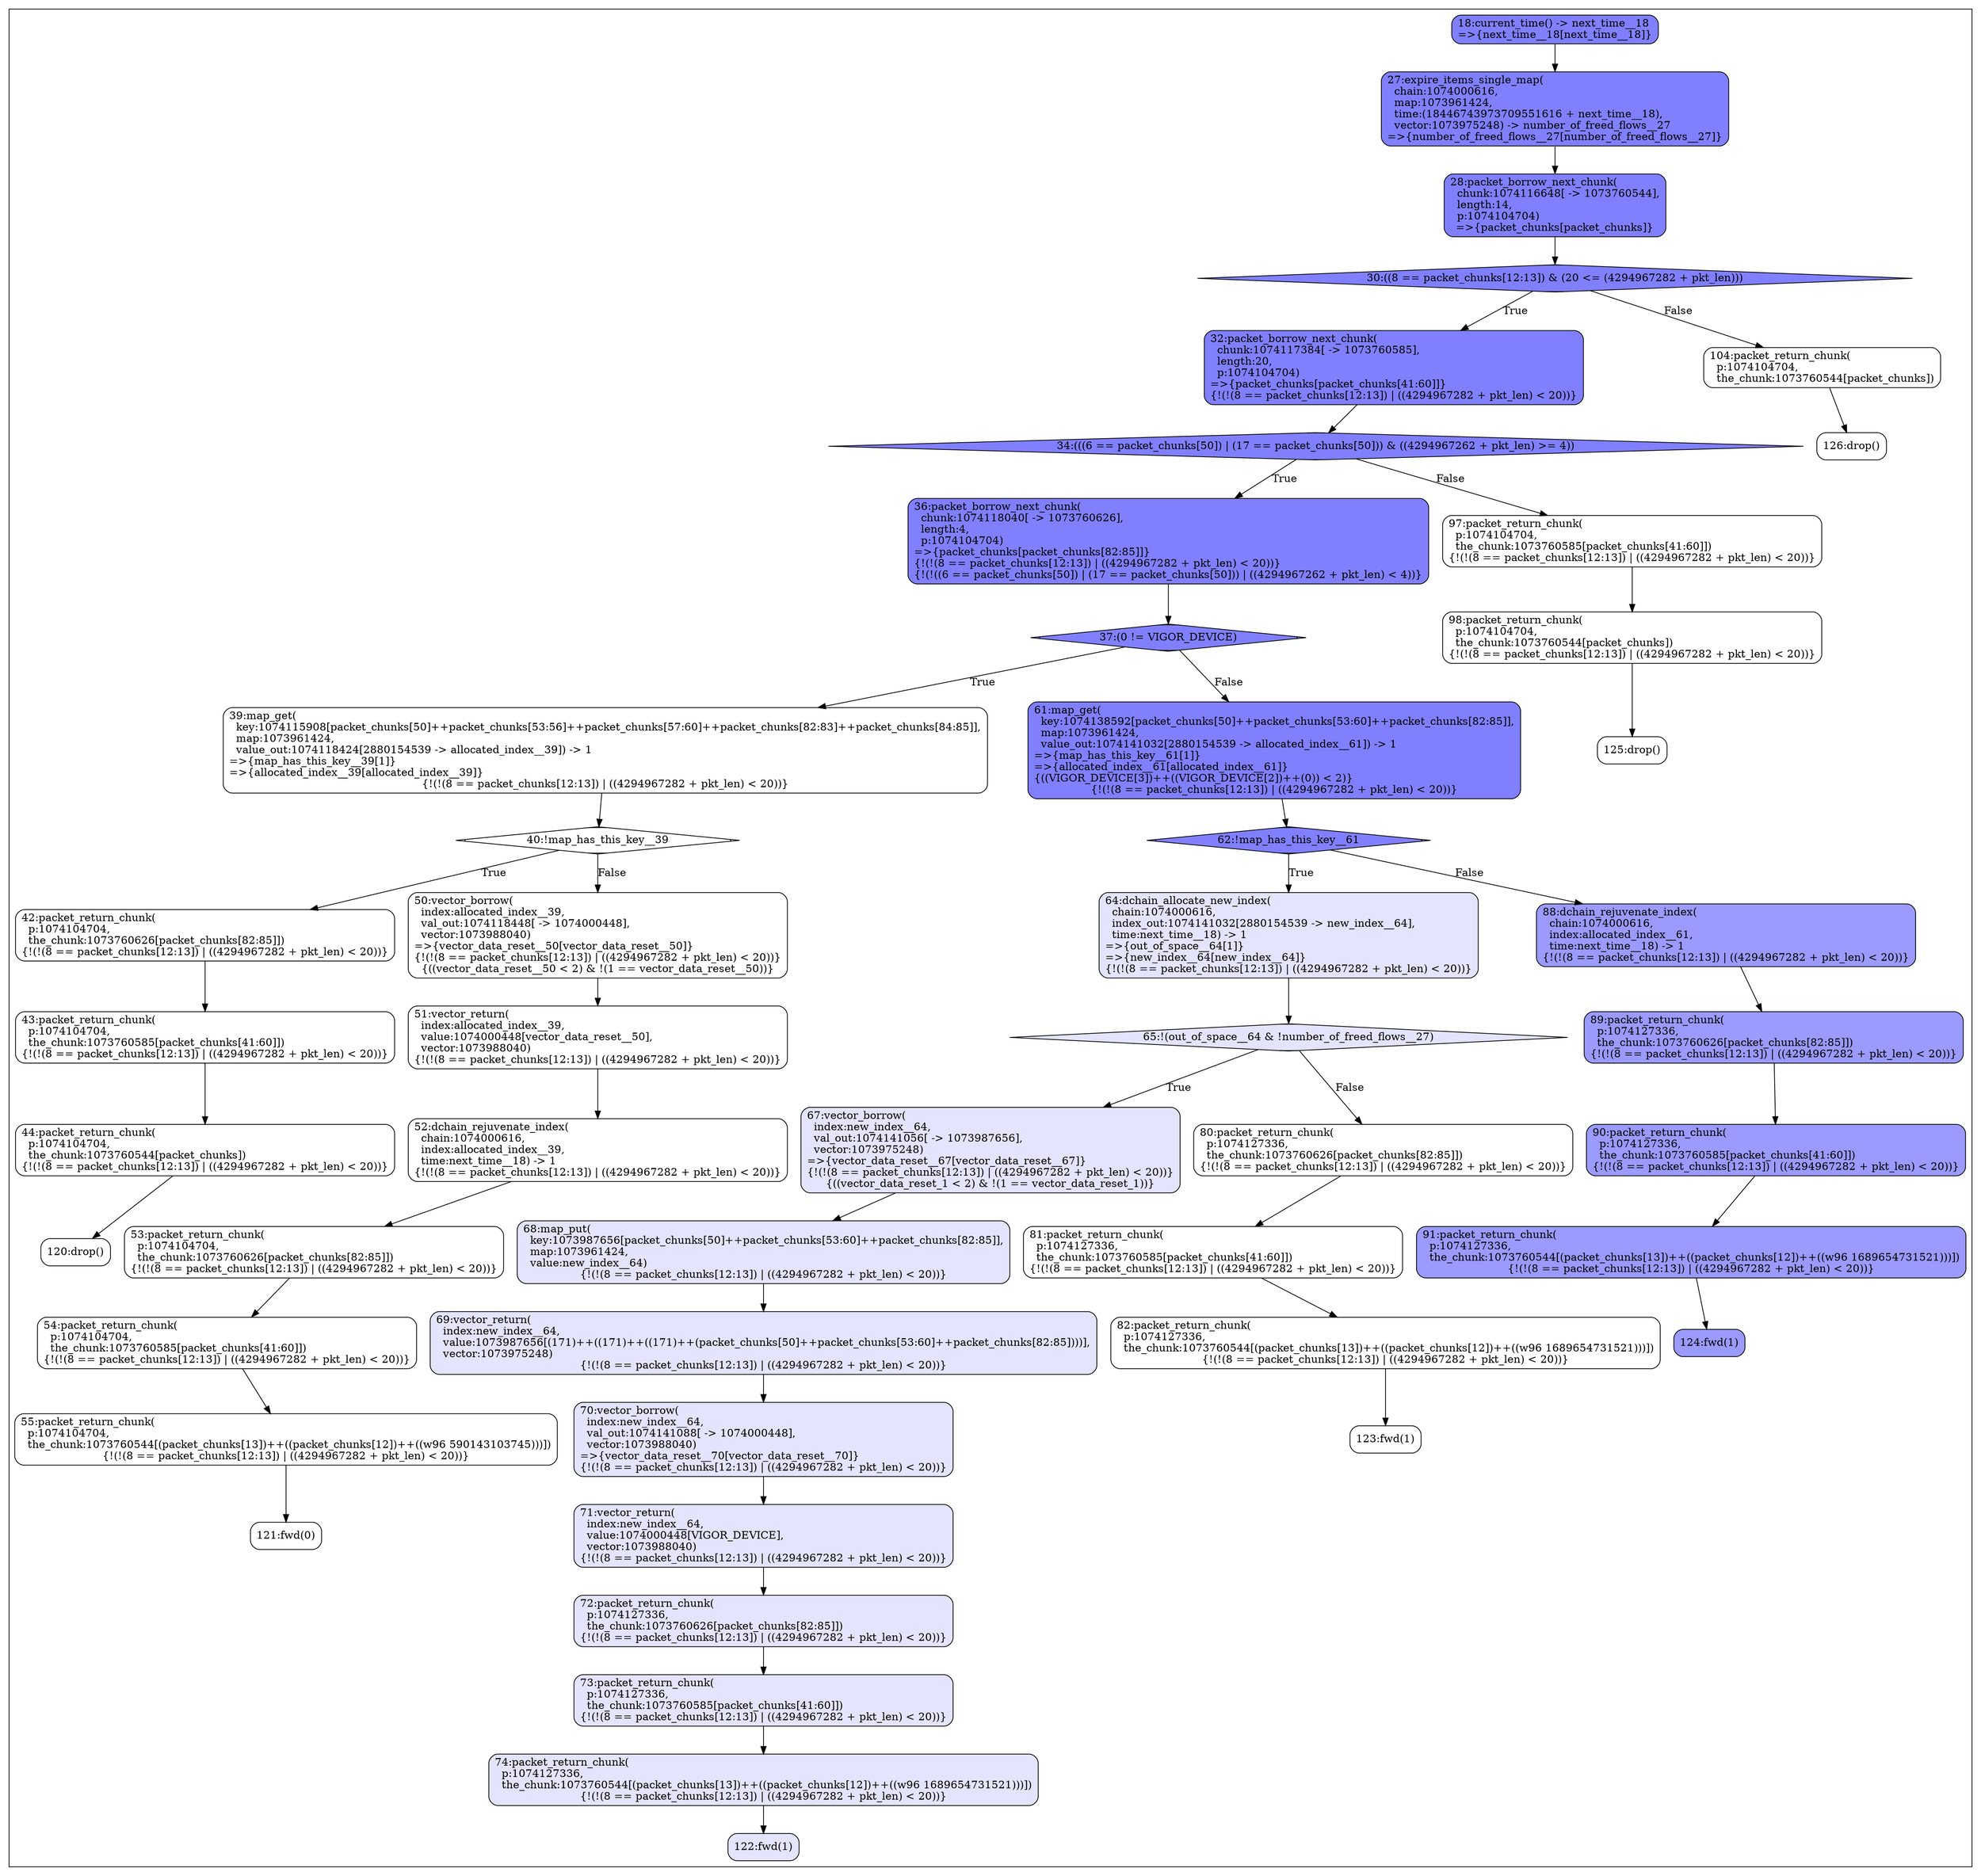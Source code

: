 digraph mygraph {
	node [shape=box style=rounded border=0];
	subgraph clusterprocess {
		node [style="rounded,filled",color=black];
		120 [label="120:drop()", fillcolor="#ffffff7f"];
		44 [label="44:packet_return_chunk(\l  p:1074104704,\l  the_chunk:1073760544[packet_chunks])\l{!(!(8 == packet_chunks[12:13]) | ((4294967282 + pkt_len) < 20))}", fillcolor="#ffffff7f"];
		44 -> 120;
		43 [label="43:packet_return_chunk(\l  p:1074104704,\l  the_chunk:1073760585[packet_chunks[41:60]])\l{!(!(8 == packet_chunks[12:13]) | ((4294967282 + pkt_len) < 20))}", fillcolor="#ffffff7f"];
		43 -> 44;
		42 [label="42:packet_return_chunk(\l  p:1074104704,\l  the_chunk:1073760626[packet_chunks[82:85]])\l{!(!(8 == packet_chunks[12:13]) | ((4294967282 + pkt_len) < 20))}", fillcolor="#ffffff7f"];
		42 -> 43;
		121 [label="121:fwd(0)", fillcolor="#ffffff7f"];
		55 [label="55:packet_return_chunk(\l  p:1074104704,\l  the_chunk:1073760544[(packet_chunks[13])++((packet_chunks[12])++((w96 590143103745)))])\l{!(!(8 == packet_chunks[12:13]) | ((4294967282 + pkt_len) < 20))}", fillcolor="#ffffff7f"];
		55 -> 121;
		54 [label="54:packet_return_chunk(\l  p:1074104704,\l  the_chunk:1073760585[packet_chunks[41:60]])\l{!(!(8 == packet_chunks[12:13]) | ((4294967282 + pkt_len) < 20))}", fillcolor="#ffffff7f"];
		54 -> 55;
		53 [label="53:packet_return_chunk(\l  p:1074104704,\l  the_chunk:1073760626[packet_chunks[82:85]])\l{!(!(8 == packet_chunks[12:13]) | ((4294967282 + pkt_len) < 20))}", fillcolor="#ffffff7f"];
		53 -> 54;
		52 [label="52:dchain_rejuvenate_index(\l  chain:1074000616,\l  index:allocated_index__39,\l  time:next_time__18) -> 1\l{!(!(8 == packet_chunks[12:13]) | ((4294967282 + pkt_len) < 20))}", fillcolor="#ffffff7f"];
		52 -> 53;
		51 [label="51:vector_return(\l  index:allocated_index__39,\l  value:1074000448[vector_data_reset__50],\l  vector:1073988040)\l{!(!(8 == packet_chunks[12:13]) | ((4294967282 + pkt_len) < 20))}", fillcolor="#ffffff7f"];
		51 -> 52;
		50 [label="50:vector_borrow(\l  index:allocated_index__39,\l  val_out:1074118448[ -> 1074000448],\l  vector:1073988040)\l=>{vector_data_reset__50[vector_data_reset__50]}\l{!(!(8 == packet_chunks[12:13]) | ((4294967282 + pkt_len) < 20))}\l{((vector_data_reset__50 < 2) & !(1 == vector_data_reset__50))}", fillcolor="#ffffff7f"];
		50 -> 51;
		40 [shape=Mdiamond, label="40:!map_has_this_key__39", fillcolor="#ffffff7f"];
		40 -> 42 [label="True"];
		40 -> 50 [label="False"];
		39 [label="39:map_get(\l  key:1074115908[packet_chunks[50]++packet_chunks[53:56]++packet_chunks[57:60]++packet_chunks[82:83]++packet_chunks[84:85]],\l  map:1073961424,\l  value_out:1074118424[2880154539 -> allocated_index__39]) -> 1\l=>{map_has_this_key__39[1]}\l=>{allocated_index__39[allocated_index__39]}\l{!(!(8 == packet_chunks[12:13]) | ((4294967282 + pkt_len) < 20))}", fillcolor="#ffffff7f"];
		39 -> 40;
		122 [label="122:fwd(1)", fillcolor="#cacaff7f"];
		74 [label="74:packet_return_chunk(\l  p:1074127336,\l  the_chunk:1073760544[(packet_chunks[13])++((packet_chunks[12])++((w96 1689654731521)))])\l{!(!(8 == packet_chunks[12:13]) | ((4294967282 + pkt_len) < 20))}", fillcolor="#cacaff7f"];
		74 -> 122;
		73 [label="73:packet_return_chunk(\l  p:1074127336,\l  the_chunk:1073760585[packet_chunks[41:60]])\l{!(!(8 == packet_chunks[12:13]) | ((4294967282 + pkt_len) < 20))}", fillcolor="#cacaff7f"];
		73 -> 74;
		72 [label="72:packet_return_chunk(\l  p:1074127336,\l  the_chunk:1073760626[packet_chunks[82:85]])\l{!(!(8 == packet_chunks[12:13]) | ((4294967282 + pkt_len) < 20))}", fillcolor="#cacaff7f"];
		72 -> 73;
		71 [label="71:vector_return(\l  index:new_index__64,\l  value:1074000448[VIGOR_DEVICE],\l  vector:1073988040)\l{!(!(8 == packet_chunks[12:13]) | ((4294967282 + pkt_len) < 20))}", fillcolor="#cacaff7f"];
		71 -> 72;
		70 [label="70:vector_borrow(\l  index:new_index__64,\l  val_out:1074141088[ -> 1074000448],\l  vector:1073988040)\l=>{vector_data_reset__70[vector_data_reset__70]}\l{!(!(8 == packet_chunks[12:13]) | ((4294967282 + pkt_len) < 20))}", fillcolor="#cacaff7f"];
		70 -> 71;
		69 [label="69:vector_return(\l  index:new_index__64,\l  value:1073987656[(171)++((171)++((171)++(packet_chunks[50]++packet_chunks[53:60]++packet_chunks[82:85])))],\l  vector:1073975248)\l{!(!(8 == packet_chunks[12:13]) | ((4294967282 + pkt_len) < 20))}", fillcolor="#cacaff7f"];
		69 -> 70;
		68 [label="68:map_put(\l  key:1073987656[packet_chunks[50]++packet_chunks[53:60]++packet_chunks[82:85]],\l  map:1073961424,\l  value:new_index__64)\l{!(!(8 == packet_chunks[12:13]) | ((4294967282 + pkt_len) < 20))}", fillcolor="#cacaff7f"];
		68 -> 69;
		67 [label="67:vector_borrow(\l  index:new_index__64,\l  val_out:1074141056[ -> 1073987656],\l  vector:1073975248)\l=>{vector_data_reset__67[vector_data_reset__67]}\l{!(!(8 == packet_chunks[12:13]) | ((4294967282 + pkt_len) < 20))}\l{((vector_data_reset_1 < 2) & !(1 == vector_data_reset_1))}", fillcolor="#cacaff7f"];
		67 -> 68;
		123 [label="123:fwd(1)", fillcolor="#ffffff7f"];
		82 [label="82:packet_return_chunk(\l  p:1074127336,\l  the_chunk:1073760544[(packet_chunks[13])++((packet_chunks[12])++((w96 1689654731521)))])\l{!(!(8 == packet_chunks[12:13]) | ((4294967282 + pkt_len) < 20))}", fillcolor="#ffffff7f"];
		82 -> 123;
		81 [label="81:packet_return_chunk(\l  p:1074127336,\l  the_chunk:1073760585[packet_chunks[41:60]])\l{!(!(8 == packet_chunks[12:13]) | ((4294967282 + pkt_len) < 20))}", fillcolor="#ffffff7f"];
		81 -> 82;
		80 [label="80:packet_return_chunk(\l  p:1074127336,\l  the_chunk:1073760626[packet_chunks[82:85]])\l{!(!(8 == packet_chunks[12:13]) | ((4294967282 + pkt_len) < 20))}", fillcolor="#ffffff7f"];
		80 -> 81;
		65 [shape=Mdiamond, label="65:!(out_of_space__64 & !number_of_freed_flows__27)", fillcolor="#cacaff7f"];
		65 -> 67 [label="True"];
		65 -> 80 [label="False"];
		64 [label="64:dchain_allocate_new_index(\l  chain:1074000616,\l  index_out:1074141032[2880154539 -> new_index__64],\l  time:next_time__18) -> 1\l=>{out_of_space__64[1]}\l=>{new_index__64[new_index__64]}\l{!(!(8 == packet_chunks[12:13]) | ((4294967282 + pkt_len) < 20))}", fillcolor="#cacaff7f"];
		64 -> 65;
		124 [label="124:fwd(1)", fillcolor="#3434ff7f"];
		91 [label="91:packet_return_chunk(\l  p:1074127336,\l  the_chunk:1073760544[(packet_chunks[13])++((packet_chunks[12])++((w96 1689654731521)))])\l{!(!(8 == packet_chunks[12:13]) | ((4294967282 + pkt_len) < 20))}", fillcolor="#3434ff7f"];
		91 -> 124;
		90 [label="90:packet_return_chunk(\l  p:1074127336,\l  the_chunk:1073760585[packet_chunks[41:60]])\l{!(!(8 == packet_chunks[12:13]) | ((4294967282 + pkt_len) < 20))}", fillcolor="#3434ff7f"];
		90 -> 91;
		89 [label="89:packet_return_chunk(\l  p:1074127336,\l  the_chunk:1073760626[packet_chunks[82:85]])\l{!(!(8 == packet_chunks[12:13]) | ((4294967282 + pkt_len) < 20))}", fillcolor="#3434ff7f"];
		89 -> 90;
		88 [label="88:dchain_rejuvenate_index(\l  chain:1074000616,\l  index:allocated_index__61,\l  time:next_time__18) -> 1\l{!(!(8 == packet_chunks[12:13]) | ((4294967282 + pkt_len) < 20))}", fillcolor="#3434ff7f"];
		88 -> 89;
		62 [shape=Mdiamond, label="62:!map_has_this_key__61", fillcolor="#0000ff7f"];
		62 -> 64 [label="True"];
		62 -> 88 [label="False"];
		61 [label="61:map_get(\l  key:1074138592[packet_chunks[50]++packet_chunks[53:60]++packet_chunks[82:85]],\l  map:1073961424,\l  value_out:1074141032[2880154539 -> allocated_index__61]) -> 1\l=>{map_has_this_key__61[1]}\l=>{allocated_index__61[allocated_index__61]}\l{((VIGOR_DEVICE[3])++((VIGOR_DEVICE[2])++(0)) < 2)}\l{!(!(8 == packet_chunks[12:13]) | ((4294967282 + pkt_len) < 20))}", fillcolor="#0000ff7f"];
		61 -> 62;
		37 [shape=Mdiamond, label="37:(0 != VIGOR_DEVICE)", fillcolor="#0000ff7f"];
		37 -> 39 [label="True"];
		37 -> 61 [label="False"];
		36 [label="36:packet_borrow_next_chunk(\l  chunk:1074118040[ -> 1073760626],\l  length:4,\l  p:1074104704)\l=>{packet_chunks[packet_chunks[82:85]]}\l{!(!(8 == packet_chunks[12:13]) | ((4294967282 + pkt_len) < 20))}\l{!(!((6 == packet_chunks[50]) | (17 == packet_chunks[50])) | ((4294967262 + pkt_len) < 4))}", fillcolor="#0000ff7f"];
		36 -> 37;
		125 [label="125:drop()", fillcolor="#ffffff7f"];
		98 [label="98:packet_return_chunk(\l  p:1074104704,\l  the_chunk:1073760544[packet_chunks])\l{!(!(8 == packet_chunks[12:13]) | ((4294967282 + pkt_len) < 20))}", fillcolor="#ffffff7f"];
		98 -> 125;
		97 [label="97:packet_return_chunk(\l  p:1074104704,\l  the_chunk:1073760585[packet_chunks[41:60]])\l{!(!(8 == packet_chunks[12:13]) | ((4294967282 + pkt_len) < 20))}", fillcolor="#ffffff7f"];
		97 -> 98;
		34 [shape=Mdiamond, label="34:(((6 == packet_chunks[50]) | (17 == packet_chunks[50])) & ((4294967262 + pkt_len) >= 4))", fillcolor="#0000ff7f"];
		34 -> 36 [label="True"];
		34 -> 97 [label="False"];
		32 [label="32:packet_borrow_next_chunk(\l  chunk:1074117384[ -> 1073760585],\l  length:20,\l  p:1074104704)\l=>{packet_chunks[packet_chunks[41:60]]}\l{!(!(8 == packet_chunks[12:13]) | ((4294967282 + pkt_len) < 20))}", fillcolor="#0000ff7f"];
		32 -> 34;
		126 [label="126:drop()", fillcolor="#ffffff7f"];
		104 [label="104:packet_return_chunk(\l  p:1074104704,\l  the_chunk:1073760544[packet_chunks])", fillcolor="#ffffff7f"];
		104 -> 126;
		30 [shape=Mdiamond, label="30:((8 == packet_chunks[12:13]) & (20 <= (4294967282 + pkt_len)))", fillcolor="#0000ff7f"];
		30 -> 32 [label="True"];
		30 -> 104 [label="False"];
		28 [label="28:packet_borrow_next_chunk(\l  chunk:1074116648[ -> 1073760544],\l  length:14,\l  p:1074104704)\l=>{packet_chunks[packet_chunks]}", fillcolor="#0000ff7f"];
		28 -> 30;
		27 [label="27:expire_items_single_map(\l  chain:1074000616,\l  map:1073961424,\l  time:(18446743973709551616 + next_time__18),\l  vector:1073975248) -> number_of_freed_flows__27\l=>{number_of_freed_flows__27[number_of_freed_flows__27]}", fillcolor="#0000ff7f"];
		27 -> 28;
		18 [label="18:current_time() -> next_time__18\l=>{next_time__18[next_time__18]}", fillcolor="#0000ff7f"];
		18 -> 27;
	}
}